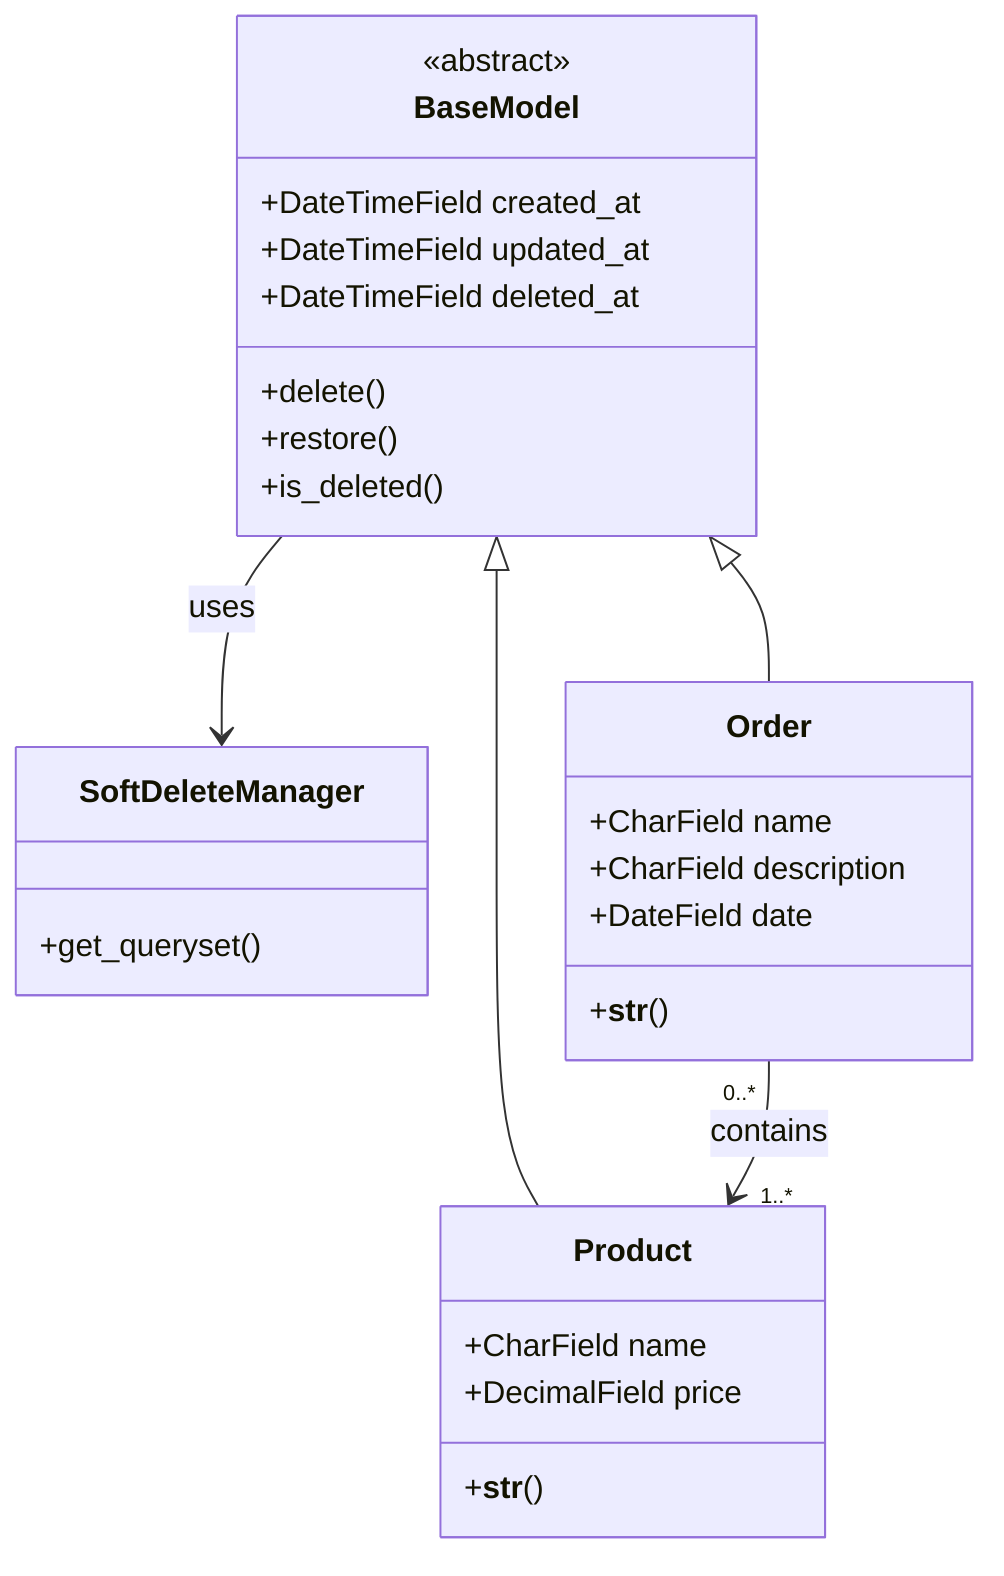classDiagram
    class BaseModel {
        <<abstract>>
        +DateTimeField created_at
        +DateTimeField updated_at
        +DateTimeField deleted_at
        +delete()
        +restore()
        +is_deleted()
    }
    class SoftDeleteManager {
        +get_queryset()
    }
    class Product {
        +CharField name
        +DecimalField price
        +__str__()
    }
    class Order {
        +CharField name
        +CharField description
        +DateField date
        +__str__()
    }
    BaseModel <|-- Product
    BaseModel <|-- Order
    BaseModel --> SoftDeleteManager : uses
    Order "0..*" --> "1..*" Product : contains